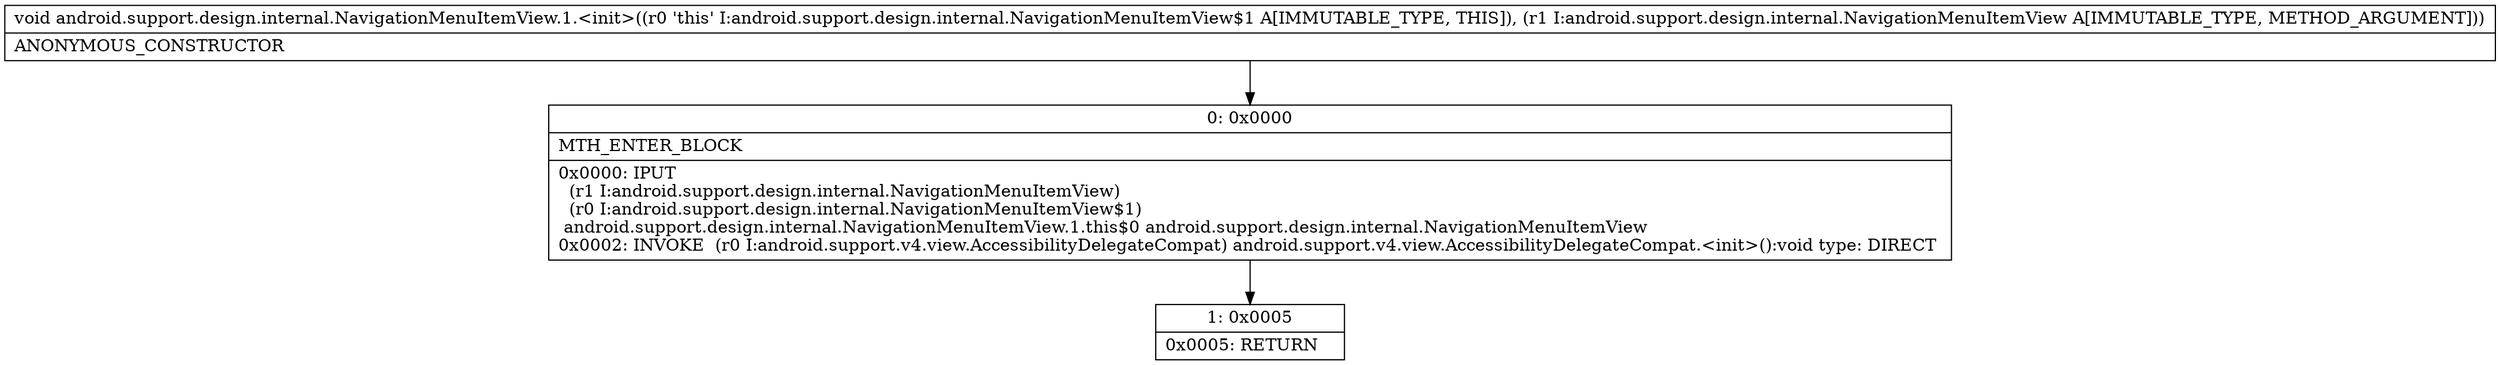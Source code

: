 digraph "CFG forandroid.support.design.internal.NavigationMenuItemView.1.\<init\>(Landroid\/support\/design\/internal\/NavigationMenuItemView;)V" {
Node_0 [shape=record,label="{0\:\ 0x0000|MTH_ENTER_BLOCK\l|0x0000: IPUT  \l  (r1 I:android.support.design.internal.NavigationMenuItemView)\l  (r0 I:android.support.design.internal.NavigationMenuItemView$1)\l android.support.design.internal.NavigationMenuItemView.1.this$0 android.support.design.internal.NavigationMenuItemView \l0x0002: INVOKE  (r0 I:android.support.v4.view.AccessibilityDelegateCompat) android.support.v4.view.AccessibilityDelegateCompat.\<init\>():void type: DIRECT \l}"];
Node_1 [shape=record,label="{1\:\ 0x0005|0x0005: RETURN   \l}"];
MethodNode[shape=record,label="{void android.support.design.internal.NavigationMenuItemView.1.\<init\>((r0 'this' I:android.support.design.internal.NavigationMenuItemView$1 A[IMMUTABLE_TYPE, THIS]), (r1 I:android.support.design.internal.NavigationMenuItemView A[IMMUTABLE_TYPE, METHOD_ARGUMENT]))  | ANONYMOUS_CONSTRUCTOR\l}"];
MethodNode -> Node_0;
Node_0 -> Node_1;
}

